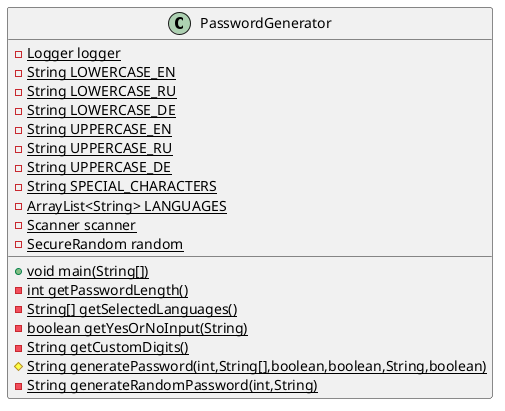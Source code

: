 @startuml
class PasswordGenerator {
- {static} Logger logger
- {static} String LOWERCASE_EN
- {static} String LOWERCASE_RU
- {static} String LOWERCASE_DE
- {static} String UPPERCASE_EN
- {static} String UPPERCASE_RU
- {static} String UPPERCASE_DE
- {static} String SPECIAL_CHARACTERS
- {static} ArrayList<String> LANGUAGES
- {static} Scanner scanner
- {static} SecureRandom random
+ {static} void main(String[])
- {static} int getPasswordLength()
- {static} String[] getSelectedLanguages()
- {static} boolean getYesOrNoInput(String)
- {static} String getCustomDigits()
# {static} String generatePassword(int,String[],boolean,boolean,String,boolean)
- {static} String generateRandomPassword(int,String)
}
@enduml
